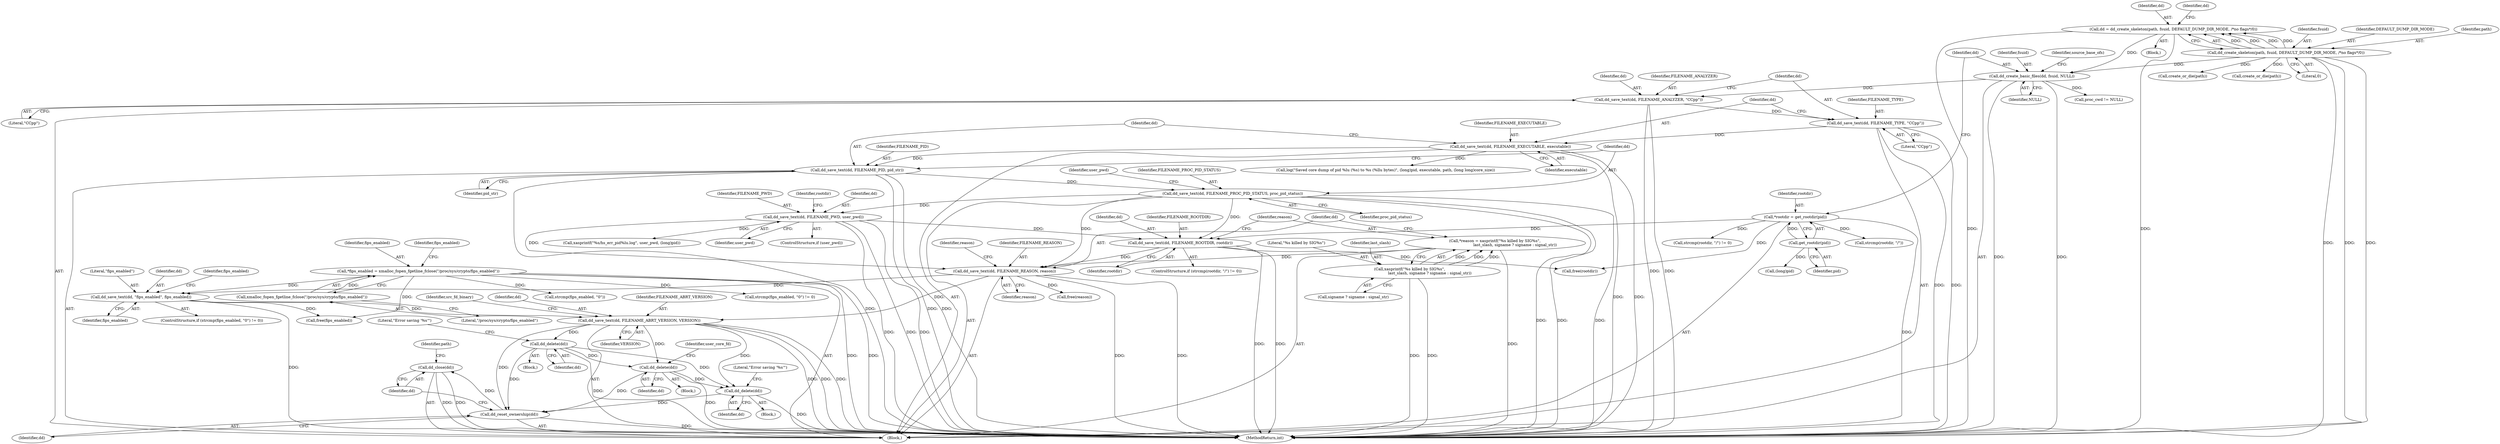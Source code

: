 digraph "0_abrt_8939398b82006ba1fec4ed491339fc075f43fc7c_1@API" {
"1001065" [label="(Call,dd_close(dd))"];
"1001063" [label="(Call,dd_reset_ownership(dd))"];
"1001056" [label="(Call,dd_delete(dd))"];
"1000945" [label="(Call,dd_delete(dd))"];
"1000872" [label="(Call,dd_save_text(dd, FILENAME_ABRT_VERSION, VERSION))"];
"1000866" [label="(Call,dd_save_text(dd, \"fips_enabled\", fips_enabled))"];
"1000832" [label="(Call,dd_save_text(dd, FILENAME_REASON, reason))"];
"1000805" [label="(Call,dd_save_text(dd, FILENAME_PWD, user_pwd))"];
"1000799" [label="(Call,dd_save_text(dd, FILENAME_PROC_PID_STATUS, proc_pid_status))"];
"1000795" [label="(Call,dd_save_text(dd, FILENAME_PID, pid_str))"];
"1000791" [label="(Call,dd_save_text(dd, FILENAME_EXECUTABLE, executable))"];
"1000787" [label="(Call,dd_save_text(dd, FILENAME_TYPE, \"CCpp\"))"];
"1000783" [label="(Call,dd_save_text(dd, FILENAME_ANALYZER, \"CCpp\"))"];
"1000656" [label="(Call,dd_create_basic_files(dd, fsuid, NULL))"];
"1000641" [label="(Call,dd = dd_create_skeleton(path, fsuid, DEFAULT_DUMP_DIR_MODE, /*no flags*/0))"];
"1000643" [label="(Call,dd_create_skeleton(path, fsuid, DEFAULT_DUMP_DIR_MODE, /*no flags*/0))"];
"1000818" [label="(Call,dd_save_text(dd, FILENAME_ROOTDIR, rootdir))"];
"1000652" [label="(Call,*rootdir = get_rootdir(pid))"];
"1000654" [label="(Call,get_rootdir(pid))"];
"1000823" [label="(Call,*reason = xasprintf(\"%s killed by SIG%s\",\n                                 last_slash, signame ? signame : signal_str))"];
"1000825" [label="(Call,xasprintf(\"%s killed by SIG%s\",\n                                 last_slash, signame ? signame : signal_str))"];
"1000853" [label="(Call,*fips_enabled = xmalloc_fopen_fgetline_fclose(\"/proc/sys/crypto/fips_enabled\"))"];
"1000855" [label="(Call,xmalloc_fopen_fgetline_fclose(\"/proc/sys/crypto/fips_enabled\"))"];
"1000908" [label="(Call,dd_delete(dd))"];
"1001135" [label="(Call,proc_cwd != NULL)"];
"1000884" [label="(Call,create_or_die(path))"];
"1000949" [label="(Identifier,user_core_fd)"];
"1000832" [label="(Call,dd_save_text(dd, FILENAME_REASON, reason))"];
"1000641" [label="(Call,dd = dd_create_skeleton(path, fsuid, DEFAULT_DUMP_DIR_MODE, /*no flags*/0))"];
"1000658" [label="(Identifier,fsuid)"];
"1000797" [label="(Identifier,FILENAME_PID)"];
"1001228" [label="(MethodReturn,int)"];
"1000807" [label="(Identifier,FILENAME_PWD)"];
"1000821" [label="(Identifier,rootdir)"];
"1000650" [label="(Block,)"];
"1000856" [label="(Literal,\"/proc/sys/crypto/fips_enabled\")"];
"1000150" [label="(Block,)"];
"1001132" [label="(Call,free(rootdir))"];
"1000795" [label="(Call,dd_save_text(dd, FILENAME_PID, pid_str))"];
"1000645" [label="(Identifier,fsuid)"];
"1001063" [label="(Call,dd_reset_ownership(dd))"];
"1000868" [label="(Literal,\"fips_enabled\")"];
"1000867" [label="(Identifier,dd)"];
"1001069" [label="(Identifier,path)"];
"1000805" [label="(Call,dd_save_text(dd, FILENAME_PWD, user_pwd))"];
"1000802" [label="(Identifier,proc_pid_status)"];
"1000862" [label="(Call,strcmp(fips_enabled, \"0\"))"];
"1000827" [label="(Identifier,last_slash)"];
"1000869" [label="(Identifier,fips_enabled)"];
"1001055" [label="(Block,)"];
"1000642" [label="(Identifier,dd)"];
"1000853" [label="(Call,*fips_enabled = xmalloc_fopen_fgetline_fclose(\"/proc/sys/crypto/fips_enabled\"))"];
"1000783" [label="(Call,dd_save_text(dd, FILENAME_ANALYZER, \"CCpp\"))"];
"1000656" [label="(Call,dd_create_basic_files(dd, fsuid, NULL))"];
"1000908" [label="(Call,dd_delete(dd))"];
"1000828" [label="(Call,signame ? signame : signal_str)"];
"1000825" [label="(Call,xasprintf(\"%s killed by SIG%s\",\n                                 last_slash, signame ? signame : signal_str))"];
"1001059" [label="(Literal,\"Error saving '%s'\")"];
"1000820" [label="(Identifier,FILENAME_ROOTDIR)"];
"1000874" [label="(Identifier,FILENAME_ABRT_VERSION)"];
"1000789" [label="(Identifier,FILENAME_TYPE)"];
"1000655" [label="(Identifier,pid)"];
"1000649" [label="(Identifier,dd)"];
"1001011" [label="(Call,xasprintf(\"%s/hs_err_pid%lu.log\", user_pwd, (long)pid))"];
"1000837" [label="(Identifier,reason)"];
"1001064" [label="(Identifier,dd)"];
"1000918" [label="(Call,create_or_die(path))"];
"1000875" [label="(Identifier,VERSION)"];
"1000814" [label="(Call,strcmp(rootdir, \"/\"))"];
"1001056" [label="(Call,dd_delete(dd))"];
"1000833" [label="(Identifier,dd)"];
"1000653" [label="(Identifier,rootdir)"];
"1000860" [label="(ControlStructure,if (strcmp(fips_enabled, \"0\") != 0))"];
"1000667" [label="(Call,(long)pid)"];
"1000652" [label="(Call,*rootdir = get_rootdir(pid))"];
"1000646" [label="(Identifier,DEFAULT_DUMP_DIR_MODE)"];
"1000659" [label="(Identifier,NULL)"];
"1000909" [label="(Identifier,dd)"];
"1000787" [label="(Call,dd_save_text(dd, FILENAME_TYPE, \"CCpp\"))"];
"1000813" [label="(Call,strcmp(rootdir, \"/\") != 0)"];
"1001065" [label="(Call,dd_close(dd))"];
"1000808" [label="(Identifier,user_pwd)"];
"1001094" [label="(Call,log(\"Saved core dump of pid %lu (%s) to %s (%llu bytes)\", (long)pid, executable, path, (long long)core_size))"];
"1000866" [label="(Call,dd_save_text(dd, \"fips_enabled\", fips_enabled))"];
"1000861" [label="(Call,strcmp(fips_enabled, \"0\") != 0)"];
"1000870" [label="(Call,free(fips_enabled))"];
"1000786" [label="(Literal,\"CCpp\")"];
"1001057" [label="(Identifier,dd)"];
"1000854" [label="(Identifier,fips_enabled)"];
"1000834" [label="(Identifier,FILENAME_REASON)"];
"1000803" [label="(ControlStructure,if (user_pwd))"];
"1000858" [label="(Identifier,fips_enabled)"];
"1000804" [label="(Identifier,user_pwd)"];
"1000800" [label="(Identifier,dd)"];
"1000791" [label="(Call,dd_save_text(dd, FILENAME_EXECUTABLE, executable))"];
"1000818" [label="(Call,dd_save_text(dd, FILENAME_ROOTDIR, rootdir))"];
"1000810" [label="(Identifier,rootdir)"];
"1000663" [label="(Identifier,source_base_ofs)"];
"1000793" [label="(Identifier,FILENAME_EXECUTABLE)"];
"1000654" [label="(Call,get_rootdir(pid))"];
"1000812" [label="(ControlStructure,if (strcmp(rootdir, \"/\") != 0))"];
"1000945" [label="(Call,dd_delete(dd))"];
"1000878" [label="(Identifier,src_fd_binary)"];
"1000911" [label="(Literal,\"Error saving '%s'\")"];
"1000657" [label="(Identifier,dd)"];
"1000798" [label="(Identifier,pid_str)"];
"1000790" [label="(Literal,\"CCpp\")"];
"1000873" [label="(Identifier,dd)"];
"1000784" [label="(Identifier,dd)"];
"1000647" [label="(Literal,0)"];
"1000796" [label="(Identifier,dd)"];
"1000644" [label="(Identifier,path)"];
"1000806" [label="(Identifier,dd)"];
"1000824" [label="(Identifier,reason)"];
"1000855" [label="(Call,xmalloc_fopen_fgetline_fclose(\"/proc/sys/crypto/fips_enabled\"))"];
"1000871" [label="(Identifier,fips_enabled)"];
"1000643" [label="(Call,dd_create_skeleton(path, fsuid, DEFAULT_DUMP_DIR_MODE, /*no flags*/0))"];
"1000835" [label="(Identifier,reason)"];
"1000836" [label="(Call,free(reason))"];
"1000794" [label="(Identifier,executable)"];
"1000792" [label="(Identifier,dd)"];
"1000785" [label="(Identifier,FILENAME_ANALYZER)"];
"1000946" [label="(Identifier,dd)"];
"1000907" [label="(Block,)"];
"1000826" [label="(Literal,\"%s killed by SIG%s\")"];
"1001066" [label="(Identifier,dd)"];
"1000788" [label="(Identifier,dd)"];
"1000799" [label="(Call,dd_save_text(dd, FILENAME_PROC_PID_STATUS, proc_pid_status))"];
"1000823" [label="(Call,*reason = xasprintf(\"%s killed by SIG%s\",\n                                 last_slash, signame ? signame : signal_str))"];
"1000942" [label="(Block,)"];
"1000801" [label="(Identifier,FILENAME_PROC_PID_STATUS)"];
"1000872" [label="(Call,dd_save_text(dd, FILENAME_ABRT_VERSION, VERSION))"];
"1000819" [label="(Identifier,dd)"];
"1001065" -> "1000650"  [label="AST: "];
"1001065" -> "1001066"  [label="CFG: "];
"1001066" -> "1001065"  [label="AST: "];
"1001069" -> "1001065"  [label="CFG: "];
"1001065" -> "1001228"  [label="DDG: "];
"1001065" -> "1001228"  [label="DDG: "];
"1001063" -> "1001065"  [label="DDG: "];
"1001063" -> "1000650"  [label="AST: "];
"1001063" -> "1001064"  [label="CFG: "];
"1001064" -> "1001063"  [label="AST: "];
"1001066" -> "1001063"  [label="CFG: "];
"1001063" -> "1001228"  [label="DDG: "];
"1001056" -> "1001063"  [label="DDG: "];
"1000945" -> "1001063"  [label="DDG: "];
"1000872" -> "1001063"  [label="DDG: "];
"1000908" -> "1001063"  [label="DDG: "];
"1001056" -> "1001055"  [label="AST: "];
"1001056" -> "1001057"  [label="CFG: "];
"1001057" -> "1001056"  [label="AST: "];
"1001059" -> "1001056"  [label="CFG: "];
"1001056" -> "1001228"  [label="DDG: "];
"1000945" -> "1001056"  [label="DDG: "];
"1000872" -> "1001056"  [label="DDG: "];
"1000908" -> "1001056"  [label="DDG: "];
"1000945" -> "1000942"  [label="AST: "];
"1000945" -> "1000946"  [label="CFG: "];
"1000946" -> "1000945"  [label="AST: "];
"1000949" -> "1000945"  [label="CFG: "];
"1000945" -> "1001228"  [label="DDG: "];
"1000872" -> "1000945"  [label="DDG: "];
"1000908" -> "1000945"  [label="DDG: "];
"1000872" -> "1000650"  [label="AST: "];
"1000872" -> "1000875"  [label="CFG: "];
"1000873" -> "1000872"  [label="AST: "];
"1000874" -> "1000872"  [label="AST: "];
"1000875" -> "1000872"  [label="AST: "];
"1000878" -> "1000872"  [label="CFG: "];
"1000872" -> "1001228"  [label="DDG: "];
"1000872" -> "1001228"  [label="DDG: "];
"1000872" -> "1001228"  [label="DDG: "];
"1000866" -> "1000872"  [label="DDG: "];
"1000832" -> "1000872"  [label="DDG: "];
"1000872" -> "1000908"  [label="DDG: "];
"1000866" -> "1000860"  [label="AST: "];
"1000866" -> "1000869"  [label="CFG: "];
"1000867" -> "1000866"  [label="AST: "];
"1000868" -> "1000866"  [label="AST: "];
"1000869" -> "1000866"  [label="AST: "];
"1000871" -> "1000866"  [label="CFG: "];
"1000866" -> "1001228"  [label="DDG: "];
"1000832" -> "1000866"  [label="DDG: "];
"1000853" -> "1000866"  [label="DDG: "];
"1000866" -> "1000870"  [label="DDG: "];
"1000832" -> "1000650"  [label="AST: "];
"1000832" -> "1000835"  [label="CFG: "];
"1000833" -> "1000832"  [label="AST: "];
"1000834" -> "1000832"  [label="AST: "];
"1000835" -> "1000832"  [label="AST: "];
"1000837" -> "1000832"  [label="CFG: "];
"1000832" -> "1001228"  [label="DDG: "];
"1000832" -> "1001228"  [label="DDG: "];
"1000805" -> "1000832"  [label="DDG: "];
"1000799" -> "1000832"  [label="DDG: "];
"1000818" -> "1000832"  [label="DDG: "];
"1000823" -> "1000832"  [label="DDG: "];
"1000832" -> "1000836"  [label="DDG: "];
"1000805" -> "1000803"  [label="AST: "];
"1000805" -> "1000808"  [label="CFG: "];
"1000806" -> "1000805"  [label="AST: "];
"1000807" -> "1000805"  [label="AST: "];
"1000808" -> "1000805"  [label="AST: "];
"1000810" -> "1000805"  [label="CFG: "];
"1000805" -> "1001228"  [label="DDG: "];
"1000805" -> "1001228"  [label="DDG: "];
"1000805" -> "1001228"  [label="DDG: "];
"1000799" -> "1000805"  [label="DDG: "];
"1000805" -> "1000818"  [label="DDG: "];
"1000805" -> "1001011"  [label="DDG: "];
"1000799" -> "1000650"  [label="AST: "];
"1000799" -> "1000802"  [label="CFG: "];
"1000800" -> "1000799"  [label="AST: "];
"1000801" -> "1000799"  [label="AST: "];
"1000802" -> "1000799"  [label="AST: "];
"1000804" -> "1000799"  [label="CFG: "];
"1000799" -> "1001228"  [label="DDG: "];
"1000799" -> "1001228"  [label="DDG: "];
"1000799" -> "1001228"  [label="DDG: "];
"1000795" -> "1000799"  [label="DDG: "];
"1000799" -> "1000818"  [label="DDG: "];
"1000795" -> "1000650"  [label="AST: "];
"1000795" -> "1000798"  [label="CFG: "];
"1000796" -> "1000795"  [label="AST: "];
"1000797" -> "1000795"  [label="AST: "];
"1000798" -> "1000795"  [label="AST: "];
"1000800" -> "1000795"  [label="CFG: "];
"1000795" -> "1001228"  [label="DDG: "];
"1000795" -> "1001228"  [label="DDG: "];
"1000795" -> "1001228"  [label="DDG: "];
"1000791" -> "1000795"  [label="DDG: "];
"1000791" -> "1000650"  [label="AST: "];
"1000791" -> "1000794"  [label="CFG: "];
"1000792" -> "1000791"  [label="AST: "];
"1000793" -> "1000791"  [label="AST: "];
"1000794" -> "1000791"  [label="AST: "];
"1000796" -> "1000791"  [label="CFG: "];
"1000791" -> "1001228"  [label="DDG: "];
"1000791" -> "1001228"  [label="DDG: "];
"1000787" -> "1000791"  [label="DDG: "];
"1000791" -> "1001094"  [label="DDG: "];
"1000787" -> "1000650"  [label="AST: "];
"1000787" -> "1000790"  [label="CFG: "];
"1000788" -> "1000787"  [label="AST: "];
"1000789" -> "1000787"  [label="AST: "];
"1000790" -> "1000787"  [label="AST: "];
"1000792" -> "1000787"  [label="CFG: "];
"1000787" -> "1001228"  [label="DDG: "];
"1000787" -> "1001228"  [label="DDG: "];
"1000783" -> "1000787"  [label="DDG: "];
"1000783" -> "1000650"  [label="AST: "];
"1000783" -> "1000786"  [label="CFG: "];
"1000784" -> "1000783"  [label="AST: "];
"1000785" -> "1000783"  [label="AST: "];
"1000786" -> "1000783"  [label="AST: "];
"1000788" -> "1000783"  [label="CFG: "];
"1000783" -> "1001228"  [label="DDG: "];
"1000783" -> "1001228"  [label="DDG: "];
"1000656" -> "1000783"  [label="DDG: "];
"1000656" -> "1000650"  [label="AST: "];
"1000656" -> "1000659"  [label="CFG: "];
"1000657" -> "1000656"  [label="AST: "];
"1000658" -> "1000656"  [label="AST: "];
"1000659" -> "1000656"  [label="AST: "];
"1000663" -> "1000656"  [label="CFG: "];
"1000656" -> "1001228"  [label="DDG: "];
"1000656" -> "1001228"  [label="DDG: "];
"1000641" -> "1000656"  [label="DDG: "];
"1000643" -> "1000656"  [label="DDG: "];
"1000656" -> "1001135"  [label="DDG: "];
"1000641" -> "1000150"  [label="AST: "];
"1000641" -> "1000643"  [label="CFG: "];
"1000642" -> "1000641"  [label="AST: "];
"1000643" -> "1000641"  [label="AST: "];
"1000649" -> "1000641"  [label="CFG: "];
"1000641" -> "1001228"  [label="DDG: "];
"1000641" -> "1001228"  [label="DDG: "];
"1000643" -> "1000641"  [label="DDG: "];
"1000643" -> "1000641"  [label="DDG: "];
"1000643" -> "1000641"  [label="DDG: "];
"1000643" -> "1000641"  [label="DDG: "];
"1000643" -> "1000647"  [label="CFG: "];
"1000644" -> "1000643"  [label="AST: "];
"1000645" -> "1000643"  [label="AST: "];
"1000646" -> "1000643"  [label="AST: "];
"1000647" -> "1000643"  [label="AST: "];
"1000643" -> "1001228"  [label="DDG: "];
"1000643" -> "1001228"  [label="DDG: "];
"1000643" -> "1001228"  [label="DDG: "];
"1000643" -> "1000884"  [label="DDG: "];
"1000643" -> "1000918"  [label="DDG: "];
"1000818" -> "1000812"  [label="AST: "];
"1000818" -> "1000821"  [label="CFG: "];
"1000819" -> "1000818"  [label="AST: "];
"1000820" -> "1000818"  [label="AST: "];
"1000821" -> "1000818"  [label="AST: "];
"1000824" -> "1000818"  [label="CFG: "];
"1000818" -> "1001228"  [label="DDG: "];
"1000818" -> "1001228"  [label="DDG: "];
"1000652" -> "1000818"  [label="DDG: "];
"1000818" -> "1001132"  [label="DDG: "];
"1000652" -> "1000650"  [label="AST: "];
"1000652" -> "1000654"  [label="CFG: "];
"1000653" -> "1000652"  [label="AST: "];
"1000654" -> "1000652"  [label="AST: "];
"1000657" -> "1000652"  [label="CFG: "];
"1000652" -> "1001228"  [label="DDG: "];
"1000654" -> "1000652"  [label="DDG: "];
"1000652" -> "1000813"  [label="DDG: "];
"1000652" -> "1000814"  [label="DDG: "];
"1000652" -> "1001132"  [label="DDG: "];
"1000654" -> "1000655"  [label="CFG: "];
"1000655" -> "1000654"  [label="AST: "];
"1000654" -> "1000667"  [label="DDG: "];
"1000823" -> "1000650"  [label="AST: "];
"1000823" -> "1000825"  [label="CFG: "];
"1000824" -> "1000823"  [label="AST: "];
"1000825" -> "1000823"  [label="AST: "];
"1000833" -> "1000823"  [label="CFG: "];
"1000823" -> "1001228"  [label="DDG: "];
"1000825" -> "1000823"  [label="DDG: "];
"1000825" -> "1000823"  [label="DDG: "];
"1000825" -> "1000823"  [label="DDG: "];
"1000825" -> "1000828"  [label="CFG: "];
"1000826" -> "1000825"  [label="AST: "];
"1000827" -> "1000825"  [label="AST: "];
"1000828" -> "1000825"  [label="AST: "];
"1000825" -> "1001228"  [label="DDG: "];
"1000825" -> "1001228"  [label="DDG: "];
"1000853" -> "1000650"  [label="AST: "];
"1000853" -> "1000855"  [label="CFG: "];
"1000854" -> "1000853"  [label="AST: "];
"1000855" -> "1000853"  [label="AST: "];
"1000858" -> "1000853"  [label="CFG: "];
"1000853" -> "1001228"  [label="DDG: "];
"1000853" -> "1001228"  [label="DDG: "];
"1000855" -> "1000853"  [label="DDG: "];
"1000853" -> "1000861"  [label="DDG: "];
"1000853" -> "1000862"  [label="DDG: "];
"1000853" -> "1000870"  [label="DDG: "];
"1000855" -> "1000856"  [label="CFG: "];
"1000856" -> "1000855"  [label="AST: "];
"1000908" -> "1000907"  [label="AST: "];
"1000908" -> "1000909"  [label="CFG: "];
"1000909" -> "1000908"  [label="AST: "];
"1000911" -> "1000908"  [label="CFG: "];
"1000908" -> "1001228"  [label="DDG: "];
}
